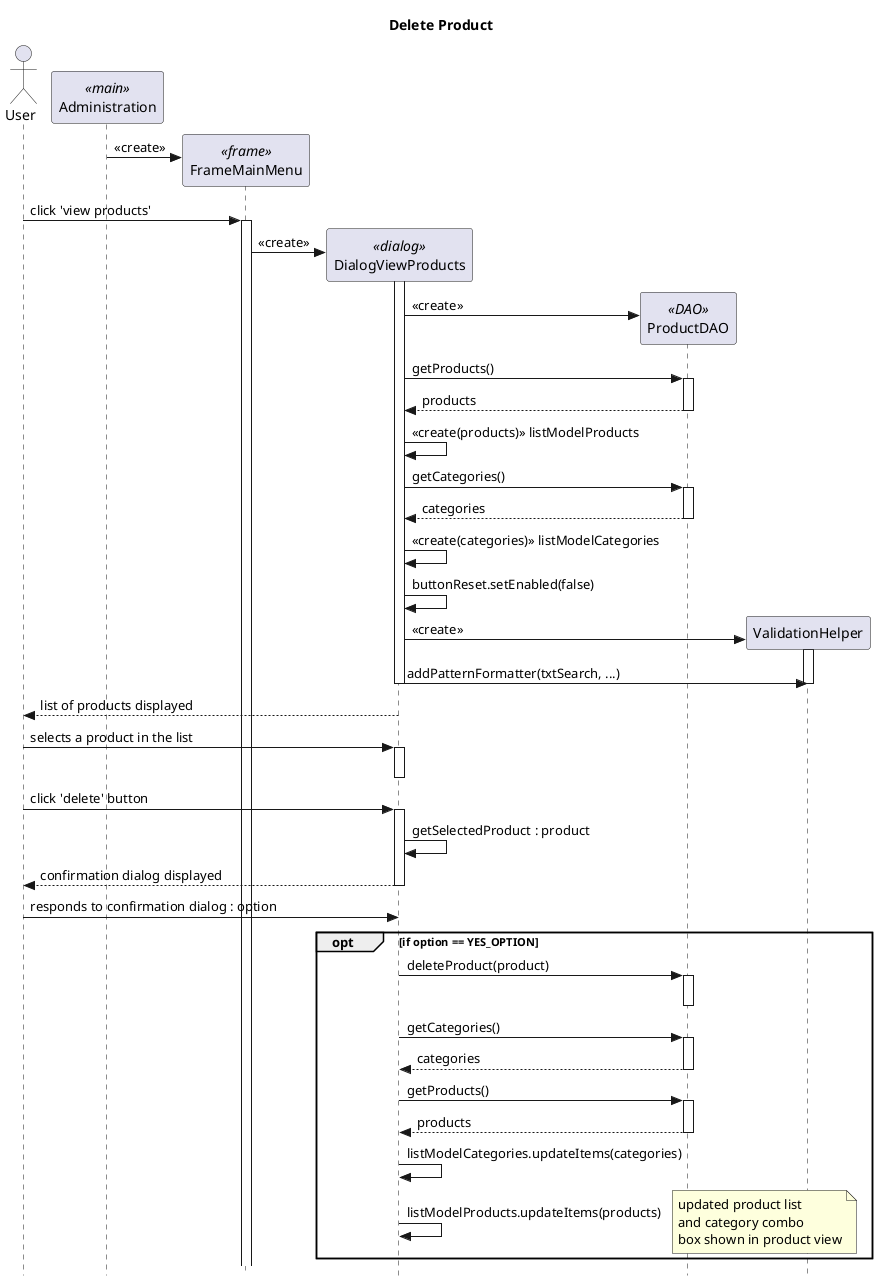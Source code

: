 @startuml

' style tweaks to make the diagram a little more readable
skinparam style strictuml

title Delete Product

actor User as user
participant "Administration" as main <<main>>
participant "FrameMainMenu" as menu <<frame>>
participant "DialogViewProducts" as view <<dialog>>
participant "ProductDAO" as dao <<DAO>>
participant "ValidationHelper" as validator

create menu
main -> menu : «create»

user -> menu : click 'view products'
menu++

create view
menu -> view : «create»

view++
create dao
view -> dao : «create»

view -> dao++ : getProducts()
view <-- dao-- : products
view -> view : <<create(products)>> listModelProducts

view -> dao++ : getCategories()
view <-- dao-- : categories
view -> view : <<create(categories)>> listModelCategories
view -> view : buttonReset.setEnabled(false)

create validator
view -> validator++ : «create»
view -> validator-- : addPatternFormatter(txtSearch, ...)
validator--

user <-- view : list of products displayed



user -> view++ : selects a product in the list
view--



user -> view : click 'delete' button
activate view

view -> view : getSelectedProduct : product
view --> user : confirmation dialog displayed
view--

user -> view : responds to confirmation dialog : option

opt if option == YES_OPTION
    view -> dao++ : deleteProduct(product)
    dao--
    
    view -> dao++ : getCategories()
    return categories
    view -> dao++ : getProducts()
    return products

    view -> view : listModelCategories.updateItems(categories)
    view -> view : listModelProducts.updateItems(products)
    
note right : updated product list\nand category combo\nbox shown in product view
end




@enduml
